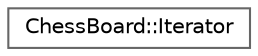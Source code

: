 digraph "Graphical Class Hierarchy"
{
 // LATEX_PDF_SIZE
  bgcolor="transparent";
  edge [fontname=Helvetica,fontsize=10,labelfontname=Helvetica,labelfontsize=10];
  node [fontname=Helvetica,fontsize=10,shape=box,height=0.2,width=0.4];
  rankdir="LR";
  Node0 [id="Node000000",label="ChessBoard::Iterator",height=0.2,width=0.4,color="grey40", fillcolor="white", style="filled",URL="$class_chess_board_1_1_iterator.html",tooltip=" "];
}
